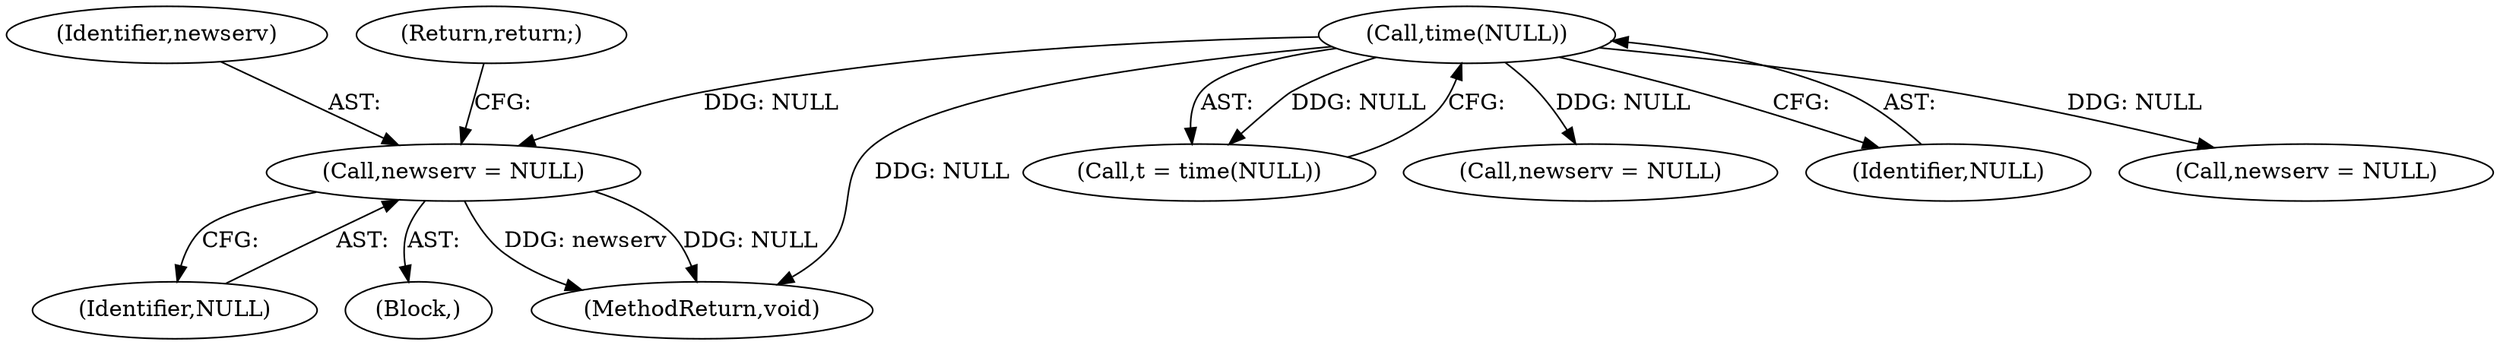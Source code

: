 digraph "0_miniupnp_140ee8d2204b383279f854802b27bdb41c1d5d1a@pointer" {
"1000978" [label="(Call,newserv = NULL)"];
"1000192" [label="(Call,time(NULL))"];
"1000190" [label="(Call,t = time(NULL))"];
"1000979" [label="(Identifier,newserv)"];
"1000987" [label="(Call,newserv = NULL)"];
"1000192" [label="(Call,time(NULL))"];
"1000980" [label="(Identifier,NULL)"];
"1000942" [label="(Block,)"];
"1000978" [label="(Call,newserv = NULL)"];
"1000193" [label="(Identifier,NULL)"];
"1000981" [label="(Return,return;)"];
"1001041" [label="(Call,newserv = NULL)"];
"1001055" [label="(MethodReturn,void)"];
"1000978" -> "1000942"  [label="AST: "];
"1000978" -> "1000980"  [label="CFG: "];
"1000979" -> "1000978"  [label="AST: "];
"1000980" -> "1000978"  [label="AST: "];
"1000981" -> "1000978"  [label="CFG: "];
"1000978" -> "1001055"  [label="DDG: newserv"];
"1000978" -> "1001055"  [label="DDG: NULL"];
"1000192" -> "1000978"  [label="DDG: NULL"];
"1000192" -> "1000190"  [label="AST: "];
"1000192" -> "1000193"  [label="CFG: "];
"1000193" -> "1000192"  [label="AST: "];
"1000190" -> "1000192"  [label="CFG: "];
"1000192" -> "1001055"  [label="DDG: NULL"];
"1000192" -> "1000190"  [label="DDG: NULL"];
"1000192" -> "1000987"  [label="DDG: NULL"];
"1000192" -> "1001041"  [label="DDG: NULL"];
}

